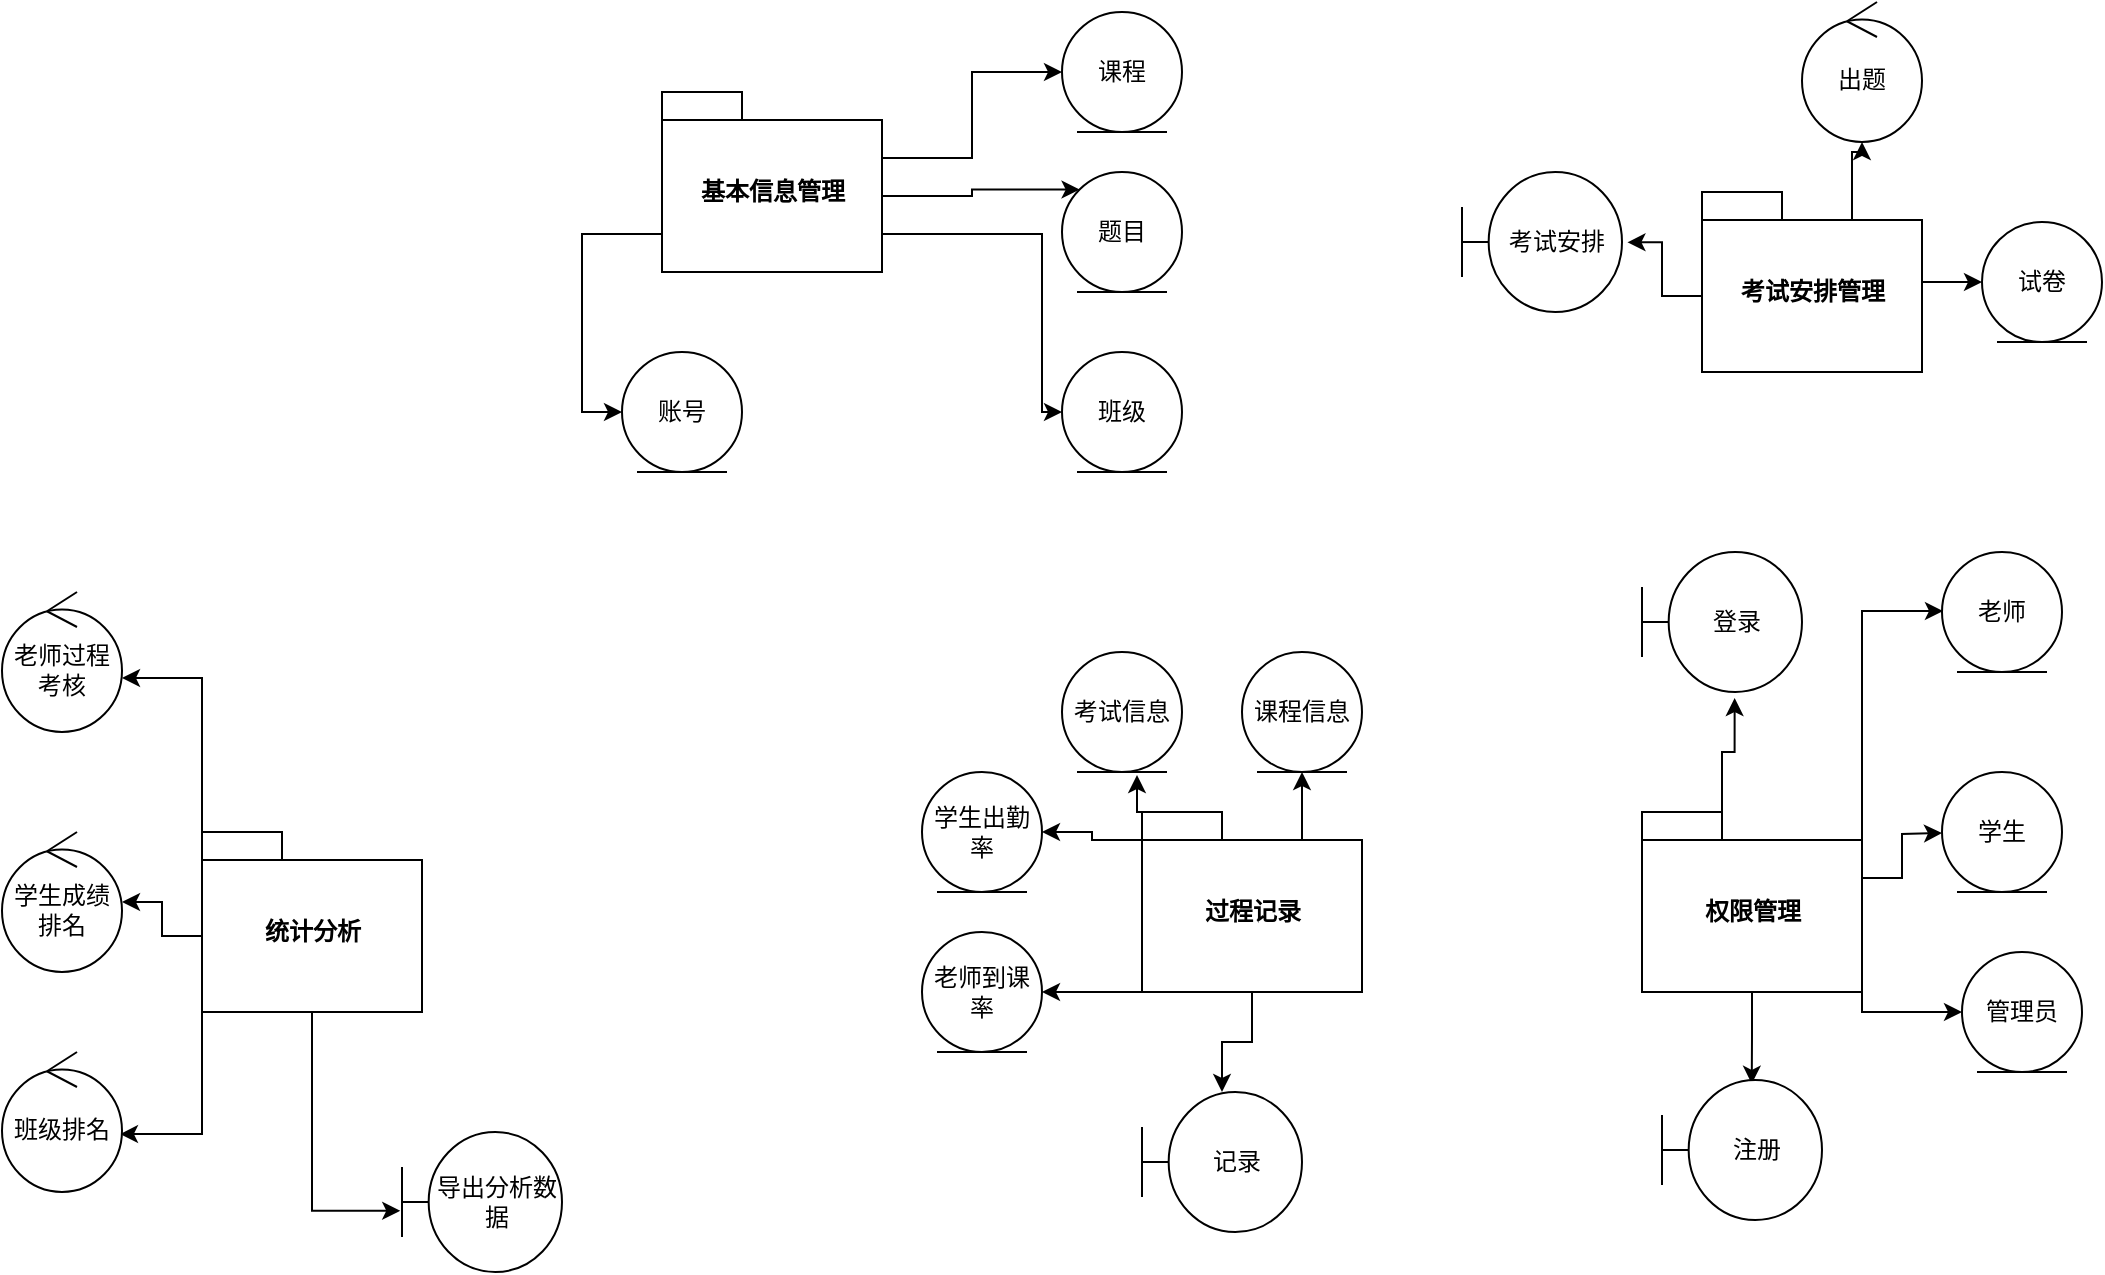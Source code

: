 <mxfile version="14.6.6" type="github"><diagram id="_GNly9VgjIDP1e4vqIvF" name="Page-1"><mxGraphModel dx="1935" dy="1855" grid="1" gridSize="10" guides="1" tooltips="1" connect="1" arrows="1" fold="1" page="1" pageScale="1" pageWidth="827" pageHeight="1169" math="0" shadow="0"><root><mxCell id="0"/><mxCell id="1" parent="0"/><mxCell id="ul717lJThdqu9w-6wdEX-38" style="edgeStyle=orthogonalEdgeStyle;rounded=0;orthogonalLoop=1;jettySize=auto;html=1;exitX=0;exitY=0;exitDx=0;exitDy=0;exitPerimeter=0;entryX=1;entryY=0.614;entryDx=0;entryDy=0;entryPerimeter=0;" edge="1" parent="1" source="ul717lJThdqu9w-6wdEX-4" target="ul717lJThdqu9w-6wdEX-36"><mxGeometry relative="1" as="geometry"/></mxCell><mxCell id="ul717lJThdqu9w-6wdEX-39" style="edgeStyle=orthogonalEdgeStyle;rounded=0;orthogonalLoop=1;jettySize=auto;html=1;exitX=0;exitY=0;exitDx=0;exitDy=52;exitPerimeter=0;" edge="1" parent="1" source="ul717lJThdqu9w-6wdEX-4" target="ul717lJThdqu9w-6wdEX-37"><mxGeometry relative="1" as="geometry"/></mxCell><mxCell id="ul717lJThdqu9w-6wdEX-40" style="edgeStyle=orthogonalEdgeStyle;rounded=0;orthogonalLoop=1;jettySize=auto;html=1;exitX=0;exitY=0;exitDx=0;exitDy=90;exitPerimeter=0;entryX=0.983;entryY=0.586;entryDx=0;entryDy=0;entryPerimeter=0;" edge="1" parent="1" source="ul717lJThdqu9w-6wdEX-4" target="ul717lJThdqu9w-6wdEX-35"><mxGeometry relative="1" as="geometry"/></mxCell><mxCell id="ul717lJThdqu9w-6wdEX-58" style="edgeStyle=orthogonalEdgeStyle;rounded=0;orthogonalLoop=1;jettySize=auto;html=1;exitX=0.5;exitY=1;exitDx=0;exitDy=0;exitPerimeter=0;entryX=-0.011;entryY=0.563;entryDx=0;entryDy=0;entryPerimeter=0;" edge="1" parent="1" source="ul717lJThdqu9w-6wdEX-4" target="ul717lJThdqu9w-6wdEX-57"><mxGeometry relative="1" as="geometry"/></mxCell><mxCell id="ul717lJThdqu9w-6wdEX-4" value="统计分析" style="shape=folder;fontStyle=1;spacingTop=10;tabWidth=40;tabHeight=14;tabPosition=left;html=1;" vertex="1" parent="1"><mxGeometry x="-150" y="390" width="110" height="90" as="geometry"/></mxCell><mxCell id="ul717lJThdqu9w-6wdEX-41" style="edgeStyle=orthogonalEdgeStyle;rounded=0;orthogonalLoop=1;jettySize=auto;html=1;exitX=0;exitY=0;exitDx=0;exitDy=90;exitPerimeter=0;" edge="1" parent="1" source="ul717lJThdqu9w-6wdEX-5" target="ul717lJThdqu9w-6wdEX-33"><mxGeometry relative="1" as="geometry"><Array as="points"><mxPoint x="310" y="470"/><mxPoint x="310" y="470"/></Array></mxGeometry></mxCell><mxCell id="ul717lJThdqu9w-6wdEX-42" style="edgeStyle=orthogonalEdgeStyle;rounded=0;orthogonalLoop=1;jettySize=auto;html=1;exitX=0;exitY=0;exitDx=0;exitDy=14;exitPerimeter=0;" edge="1" parent="1" source="ul717lJThdqu9w-6wdEX-5" target="ul717lJThdqu9w-6wdEX-34"><mxGeometry relative="1" as="geometry"/></mxCell><mxCell id="ul717lJThdqu9w-6wdEX-43" style="edgeStyle=orthogonalEdgeStyle;rounded=0;orthogonalLoop=1;jettySize=auto;html=1;exitX=0;exitY=0;exitDx=0;exitDy=0;exitPerimeter=0;entryX=0.625;entryY=1.025;entryDx=0;entryDy=0;entryPerimeter=0;" edge="1" parent="1" source="ul717lJThdqu9w-6wdEX-5" target="ul717lJThdqu9w-6wdEX-27"><mxGeometry relative="1" as="geometry"/></mxCell><mxCell id="ul717lJThdqu9w-6wdEX-44" style="edgeStyle=orthogonalEdgeStyle;rounded=0;orthogonalLoop=1;jettySize=auto;html=1;exitX=0;exitY=0;exitDx=75;exitDy=14;exitPerimeter=0;entryX=0.5;entryY=1;entryDx=0;entryDy=0;" edge="1" parent="1" source="ul717lJThdqu9w-6wdEX-5" target="ul717lJThdqu9w-6wdEX-26"><mxGeometry relative="1" as="geometry"/></mxCell><mxCell id="ul717lJThdqu9w-6wdEX-62" style="edgeStyle=orthogonalEdgeStyle;rounded=0;orthogonalLoop=1;jettySize=auto;html=1;exitX=0.5;exitY=1;exitDx=0;exitDy=0;exitPerimeter=0;" edge="1" parent="1" source="ul717lJThdqu9w-6wdEX-5" target="ul717lJThdqu9w-6wdEX-61"><mxGeometry relative="1" as="geometry"/></mxCell><mxCell id="ul717lJThdqu9w-6wdEX-5" value="过程记录" style="shape=folder;fontStyle=1;spacingTop=10;tabWidth=40;tabHeight=14;tabPosition=left;html=1;" vertex="1" parent="1"><mxGeometry x="320" y="380" width="110" height="90" as="geometry"/></mxCell><mxCell id="ul717lJThdqu9w-6wdEX-45" style="edgeStyle=orthogonalEdgeStyle;rounded=0;orthogonalLoop=1;jettySize=auto;html=1;exitX=0;exitY=0;exitDx=75;exitDy=14;exitPerimeter=0;entryX=0.007;entryY=0.492;entryDx=0;entryDy=0;entryPerimeter=0;" edge="1" parent="1" source="ul717lJThdqu9w-6wdEX-6"><mxGeometry relative="1" as="geometry"><mxPoint x="720.49" y="279.52" as="targetPoint"/><Array as="points"><mxPoint x="680" y="394"/><mxPoint x="680" y="280"/></Array></mxGeometry></mxCell><mxCell id="ul717lJThdqu9w-6wdEX-46" style="edgeStyle=orthogonalEdgeStyle;rounded=0;orthogonalLoop=1;jettySize=auto;html=1;exitX=0;exitY=0;exitDx=110;exitDy=33;exitPerimeter=0;entryX=0;entryY=0.508;entryDx=0;entryDy=0;entryPerimeter=0;" edge="1" parent="1" source="ul717lJThdqu9w-6wdEX-6"><mxGeometry relative="1" as="geometry"><mxPoint x="720" y="390.48" as="targetPoint"/></mxGeometry></mxCell><mxCell id="ul717lJThdqu9w-6wdEX-47" style="edgeStyle=orthogonalEdgeStyle;rounded=0;orthogonalLoop=1;jettySize=auto;html=1;exitX=0;exitY=0;exitDx=110;exitDy=90;exitPerimeter=0;entryX=0;entryY=0.5;entryDx=0;entryDy=0;" edge="1" parent="1" source="ul717lJThdqu9w-6wdEX-6" target="ul717lJThdqu9w-6wdEX-52"><mxGeometry relative="1" as="geometry"><mxPoint x="717.97" y="501.98" as="targetPoint"/><Array as="points"><mxPoint x="680" y="480"/></Array></mxGeometry></mxCell><mxCell id="ul717lJThdqu9w-6wdEX-55" style="edgeStyle=orthogonalEdgeStyle;rounded=0;orthogonalLoop=1;jettySize=auto;html=1;exitX=0;exitY=0;exitDx=40;exitDy=0;exitPerimeter=0;entryX=0.579;entryY=1.043;entryDx=0;entryDy=0;entryPerimeter=0;" edge="1" parent="1" source="ul717lJThdqu9w-6wdEX-6" target="ul717lJThdqu9w-6wdEX-53"><mxGeometry relative="1" as="geometry"/></mxCell><mxCell id="ul717lJThdqu9w-6wdEX-56" style="edgeStyle=orthogonalEdgeStyle;rounded=0;orthogonalLoop=1;jettySize=auto;html=1;exitX=0.5;exitY=1;exitDx=0;exitDy=0;exitPerimeter=0;entryX=0.561;entryY=0.027;entryDx=0;entryDy=0;entryPerimeter=0;" edge="1" parent="1" source="ul717lJThdqu9w-6wdEX-6" target="ul717lJThdqu9w-6wdEX-54"><mxGeometry relative="1" as="geometry"/></mxCell><mxCell id="ul717lJThdqu9w-6wdEX-6" value="权限管理" style="shape=folder;fontStyle=1;spacingTop=10;tabWidth=40;tabHeight=14;tabPosition=left;html=1;" vertex="1" parent="1"><mxGeometry x="570" y="380" width="110" height="90" as="geometry"/></mxCell><mxCell id="ul717lJThdqu9w-6wdEX-48" style="edgeStyle=orthogonalEdgeStyle;rounded=0;orthogonalLoop=1;jettySize=auto;html=1;exitX=0;exitY=0;exitDx=75;exitDy=14;exitPerimeter=0;" edge="1" parent="1" source="ul717lJThdqu9w-6wdEX-7" target="ul717lJThdqu9w-6wdEX-29"><mxGeometry relative="1" as="geometry"/></mxCell><mxCell id="ul717lJThdqu9w-6wdEX-49" style="edgeStyle=orthogonalEdgeStyle;rounded=0;orthogonalLoop=1;jettySize=auto;html=1;exitX=0;exitY=0;exitDx=110;exitDy=52;exitPerimeter=0;entryX=0;entryY=0.5;entryDx=0;entryDy=0;" edge="1" parent="1" source="ul717lJThdqu9w-6wdEX-7" target="ul717lJThdqu9w-6wdEX-28"><mxGeometry relative="1" as="geometry"><Array as="points"><mxPoint x="710" y="115"/></Array></mxGeometry></mxCell><mxCell id="ul717lJThdqu9w-6wdEX-60" style="edgeStyle=orthogonalEdgeStyle;rounded=0;orthogonalLoop=1;jettySize=auto;html=1;exitX=0;exitY=0;exitDx=0;exitDy=52;exitPerimeter=0;entryX=1.034;entryY=0.502;entryDx=0;entryDy=0;entryPerimeter=0;" edge="1" parent="1" source="ul717lJThdqu9w-6wdEX-7" target="ul717lJThdqu9w-6wdEX-59"><mxGeometry relative="1" as="geometry"/></mxCell><mxCell id="ul717lJThdqu9w-6wdEX-7" value="考试安排管理" style="shape=folder;fontStyle=1;spacingTop=10;tabWidth=40;tabHeight=14;tabPosition=left;html=1;" vertex="1" parent="1"><mxGeometry x="600" y="70" width="110" height="90" as="geometry"/></mxCell><mxCell id="ul717lJThdqu9w-6wdEX-11" style="edgeStyle=orthogonalEdgeStyle;rounded=0;orthogonalLoop=1;jettySize=auto;html=1;exitX=0;exitY=0;exitDx=0;exitDy=71;exitPerimeter=0;entryX=0;entryY=0.5;entryDx=0;entryDy=0;" edge="1" parent="1" source="ul717lJThdqu9w-6wdEX-8" target="ul717lJThdqu9w-6wdEX-9"><mxGeometry relative="1" as="geometry"/></mxCell><mxCell id="ul717lJThdqu9w-6wdEX-20" style="edgeStyle=orthogonalEdgeStyle;rounded=0;orthogonalLoop=1;jettySize=auto;html=1;exitX=0;exitY=0;exitDx=110;exitDy=71;exitPerimeter=0;entryX=0;entryY=0.5;entryDx=0;entryDy=0;" edge="1" parent="1" source="ul717lJThdqu9w-6wdEX-8" target="ul717lJThdqu9w-6wdEX-16"><mxGeometry relative="1" as="geometry"><Array as="points"><mxPoint x="270" y="91"/><mxPoint x="270" y="180"/></Array></mxGeometry></mxCell><mxCell id="ul717lJThdqu9w-6wdEX-21" style="edgeStyle=orthogonalEdgeStyle;rounded=0;orthogonalLoop=1;jettySize=auto;html=1;exitX=0;exitY=0;exitDx=110;exitDy=52;exitPerimeter=0;entryX=0;entryY=0;entryDx=0;entryDy=0;" edge="1" parent="1" source="ul717lJThdqu9w-6wdEX-8" target="ul717lJThdqu9w-6wdEX-15"><mxGeometry relative="1" as="geometry"/></mxCell><mxCell id="ul717lJThdqu9w-6wdEX-22" style="edgeStyle=orthogonalEdgeStyle;rounded=0;orthogonalLoop=1;jettySize=auto;html=1;exitX=0;exitY=0;exitDx=110;exitDy=33;exitPerimeter=0;entryX=0;entryY=0.5;entryDx=0;entryDy=0;" edge="1" parent="1" source="ul717lJThdqu9w-6wdEX-8" target="ul717lJThdqu9w-6wdEX-14"><mxGeometry relative="1" as="geometry"/></mxCell><mxCell id="ul717lJThdqu9w-6wdEX-8" value="基本信息管理" style="shape=folder;fontStyle=1;spacingTop=10;tabWidth=40;tabHeight=14;tabPosition=left;html=1;" vertex="1" parent="1"><mxGeometry x="80" y="20" width="110" height="90" as="geometry"/></mxCell><mxCell id="ul717lJThdqu9w-6wdEX-9" value="账号" style="ellipse;shape=umlEntity;whiteSpace=wrap;html=1;" vertex="1" parent="1"><mxGeometry x="60" y="150" width="60" height="60" as="geometry"/></mxCell><mxCell id="ul717lJThdqu9w-6wdEX-14" value="课程" style="ellipse;shape=umlEntity;whiteSpace=wrap;html=1;" vertex="1" parent="1"><mxGeometry x="280" y="-20" width="60" height="60" as="geometry"/></mxCell><mxCell id="ul717lJThdqu9w-6wdEX-15" value="题目" style="ellipse;shape=umlEntity;whiteSpace=wrap;html=1;" vertex="1" parent="1"><mxGeometry x="280" y="60" width="60" height="60" as="geometry"/></mxCell><mxCell id="ul717lJThdqu9w-6wdEX-16" value="班级" style="ellipse;shape=umlEntity;whiteSpace=wrap;html=1;" vertex="1" parent="1"><mxGeometry x="280" y="150" width="60" height="60" as="geometry"/></mxCell><mxCell id="ul717lJThdqu9w-6wdEX-26" value="课程信息" style="ellipse;shape=umlEntity;whiteSpace=wrap;html=1;" vertex="1" parent="1"><mxGeometry x="370" y="300" width="60" height="60" as="geometry"/></mxCell><mxCell id="ul717lJThdqu9w-6wdEX-27" value="考试信息" style="ellipse;shape=umlEntity;whiteSpace=wrap;html=1;" vertex="1" parent="1"><mxGeometry x="280" y="300" width="60" height="60" as="geometry"/></mxCell><mxCell id="ul717lJThdqu9w-6wdEX-28" value="试卷" style="ellipse;shape=umlEntity;whiteSpace=wrap;html=1;" vertex="1" parent="1"><mxGeometry x="740" y="85" width="60" height="60" as="geometry"/></mxCell><mxCell id="ul717lJThdqu9w-6wdEX-29" value="出题" style="ellipse;shape=umlControl;whiteSpace=wrap;html=1;" vertex="1" parent="1"><mxGeometry x="650" y="-25" width="60" height="70" as="geometry"/></mxCell><mxCell id="ul717lJThdqu9w-6wdEX-33" value="老师到课率" style="ellipse;shape=umlEntity;whiteSpace=wrap;html=1;" vertex="1" parent="1"><mxGeometry x="210" y="440" width="60" height="60" as="geometry"/></mxCell><mxCell id="ul717lJThdqu9w-6wdEX-34" value="学生出勤率" style="ellipse;shape=umlEntity;whiteSpace=wrap;html=1;" vertex="1" parent="1"><mxGeometry x="210" y="360" width="60" height="60" as="geometry"/></mxCell><mxCell id="ul717lJThdqu9w-6wdEX-35" value="班级排名" style="ellipse;shape=umlControl;whiteSpace=wrap;html=1;" vertex="1" parent="1"><mxGeometry x="-250" y="500" width="60" height="70" as="geometry"/></mxCell><mxCell id="ul717lJThdqu9w-6wdEX-36" value="老师过程考核" style="ellipse;shape=umlControl;whiteSpace=wrap;html=1;" vertex="1" parent="1"><mxGeometry x="-250" y="270" width="60" height="70" as="geometry"/></mxCell><mxCell id="ul717lJThdqu9w-6wdEX-37" value="学生成绩排名" style="ellipse;shape=umlControl;whiteSpace=wrap;html=1;" vertex="1" parent="1"><mxGeometry x="-250" y="390" width="60" height="70" as="geometry"/></mxCell><mxCell id="ul717lJThdqu9w-6wdEX-50" value="老师" style="ellipse;shape=umlEntity;whiteSpace=wrap;html=1;" vertex="1" parent="1"><mxGeometry x="720" y="250" width="60" height="60" as="geometry"/></mxCell><mxCell id="ul717lJThdqu9w-6wdEX-51" value="学生" style="ellipse;shape=umlEntity;whiteSpace=wrap;html=1;" vertex="1" parent="1"><mxGeometry x="720" y="360" width="60" height="60" as="geometry"/></mxCell><mxCell id="ul717lJThdqu9w-6wdEX-52" value="管理员" style="ellipse;shape=umlEntity;whiteSpace=wrap;html=1;" vertex="1" parent="1"><mxGeometry x="730" y="450" width="60" height="60" as="geometry"/></mxCell><mxCell id="ul717lJThdqu9w-6wdEX-53" value="登录" style="shape=umlBoundary;whiteSpace=wrap;html=1;" vertex="1" parent="1"><mxGeometry x="570" y="250" width="80" height="70" as="geometry"/></mxCell><mxCell id="ul717lJThdqu9w-6wdEX-54" value="注册" style="shape=umlBoundary;whiteSpace=wrap;html=1;" vertex="1" parent="1"><mxGeometry x="580" y="514" width="80" height="70" as="geometry"/></mxCell><mxCell id="ul717lJThdqu9w-6wdEX-57" value="导出分析数据" style="shape=umlBoundary;whiteSpace=wrap;html=1;" vertex="1" parent="1"><mxGeometry x="-50" y="540" width="80" height="70" as="geometry"/></mxCell><mxCell id="ul717lJThdqu9w-6wdEX-59" value="考试安排" style="shape=umlBoundary;whiteSpace=wrap;html=1;" vertex="1" parent="1"><mxGeometry x="480" y="60" width="80" height="70" as="geometry"/></mxCell><mxCell id="ul717lJThdqu9w-6wdEX-61" value="记录" style="shape=umlBoundary;whiteSpace=wrap;html=1;" vertex="1" parent="1"><mxGeometry x="320" y="520" width="80" height="70" as="geometry"/></mxCell></root></mxGraphModel></diagram></mxfile>